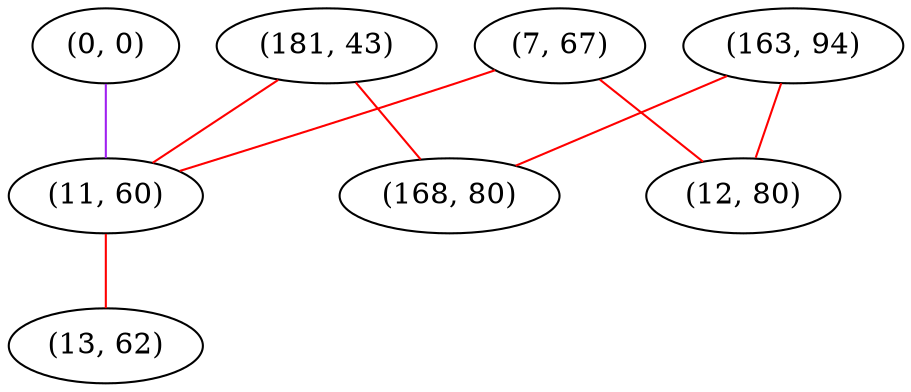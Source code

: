 graph "" {
"(7, 67)";
"(0, 0)";
"(181, 43)";
"(11, 60)";
"(163, 94)";
"(12, 80)";
"(13, 62)";
"(168, 80)";
"(7, 67)" -- "(11, 60)"  [color=red, key=0, weight=1];
"(7, 67)" -- "(12, 80)"  [color=red, key=0, weight=1];
"(0, 0)" -- "(11, 60)"  [color=purple, key=0, weight=4];
"(181, 43)" -- "(168, 80)"  [color=red, key=0, weight=1];
"(181, 43)" -- "(11, 60)"  [color=red, key=0, weight=1];
"(11, 60)" -- "(13, 62)"  [color=red, key=0, weight=1];
"(163, 94)" -- "(168, 80)"  [color=red, key=0, weight=1];
"(163, 94)" -- "(12, 80)"  [color=red, key=0, weight=1];
}
